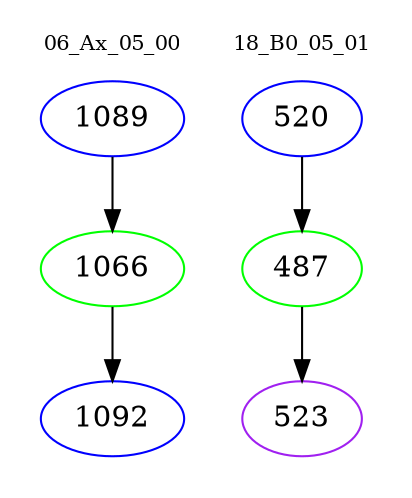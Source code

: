 digraph{
subgraph cluster_0 {
color = white
label = "06_Ax_05_00";
fontsize=10;
T0_1089 [label="1089", color="blue"]
T0_1089 -> T0_1066 [color="black"]
T0_1066 [label="1066", color="green"]
T0_1066 -> T0_1092 [color="black"]
T0_1092 [label="1092", color="blue"]
}
subgraph cluster_1 {
color = white
label = "18_B0_05_01";
fontsize=10;
T1_520 [label="520", color="blue"]
T1_520 -> T1_487 [color="black"]
T1_487 [label="487", color="green"]
T1_487 -> T1_523 [color="black"]
T1_523 [label="523", color="purple"]
}
}
